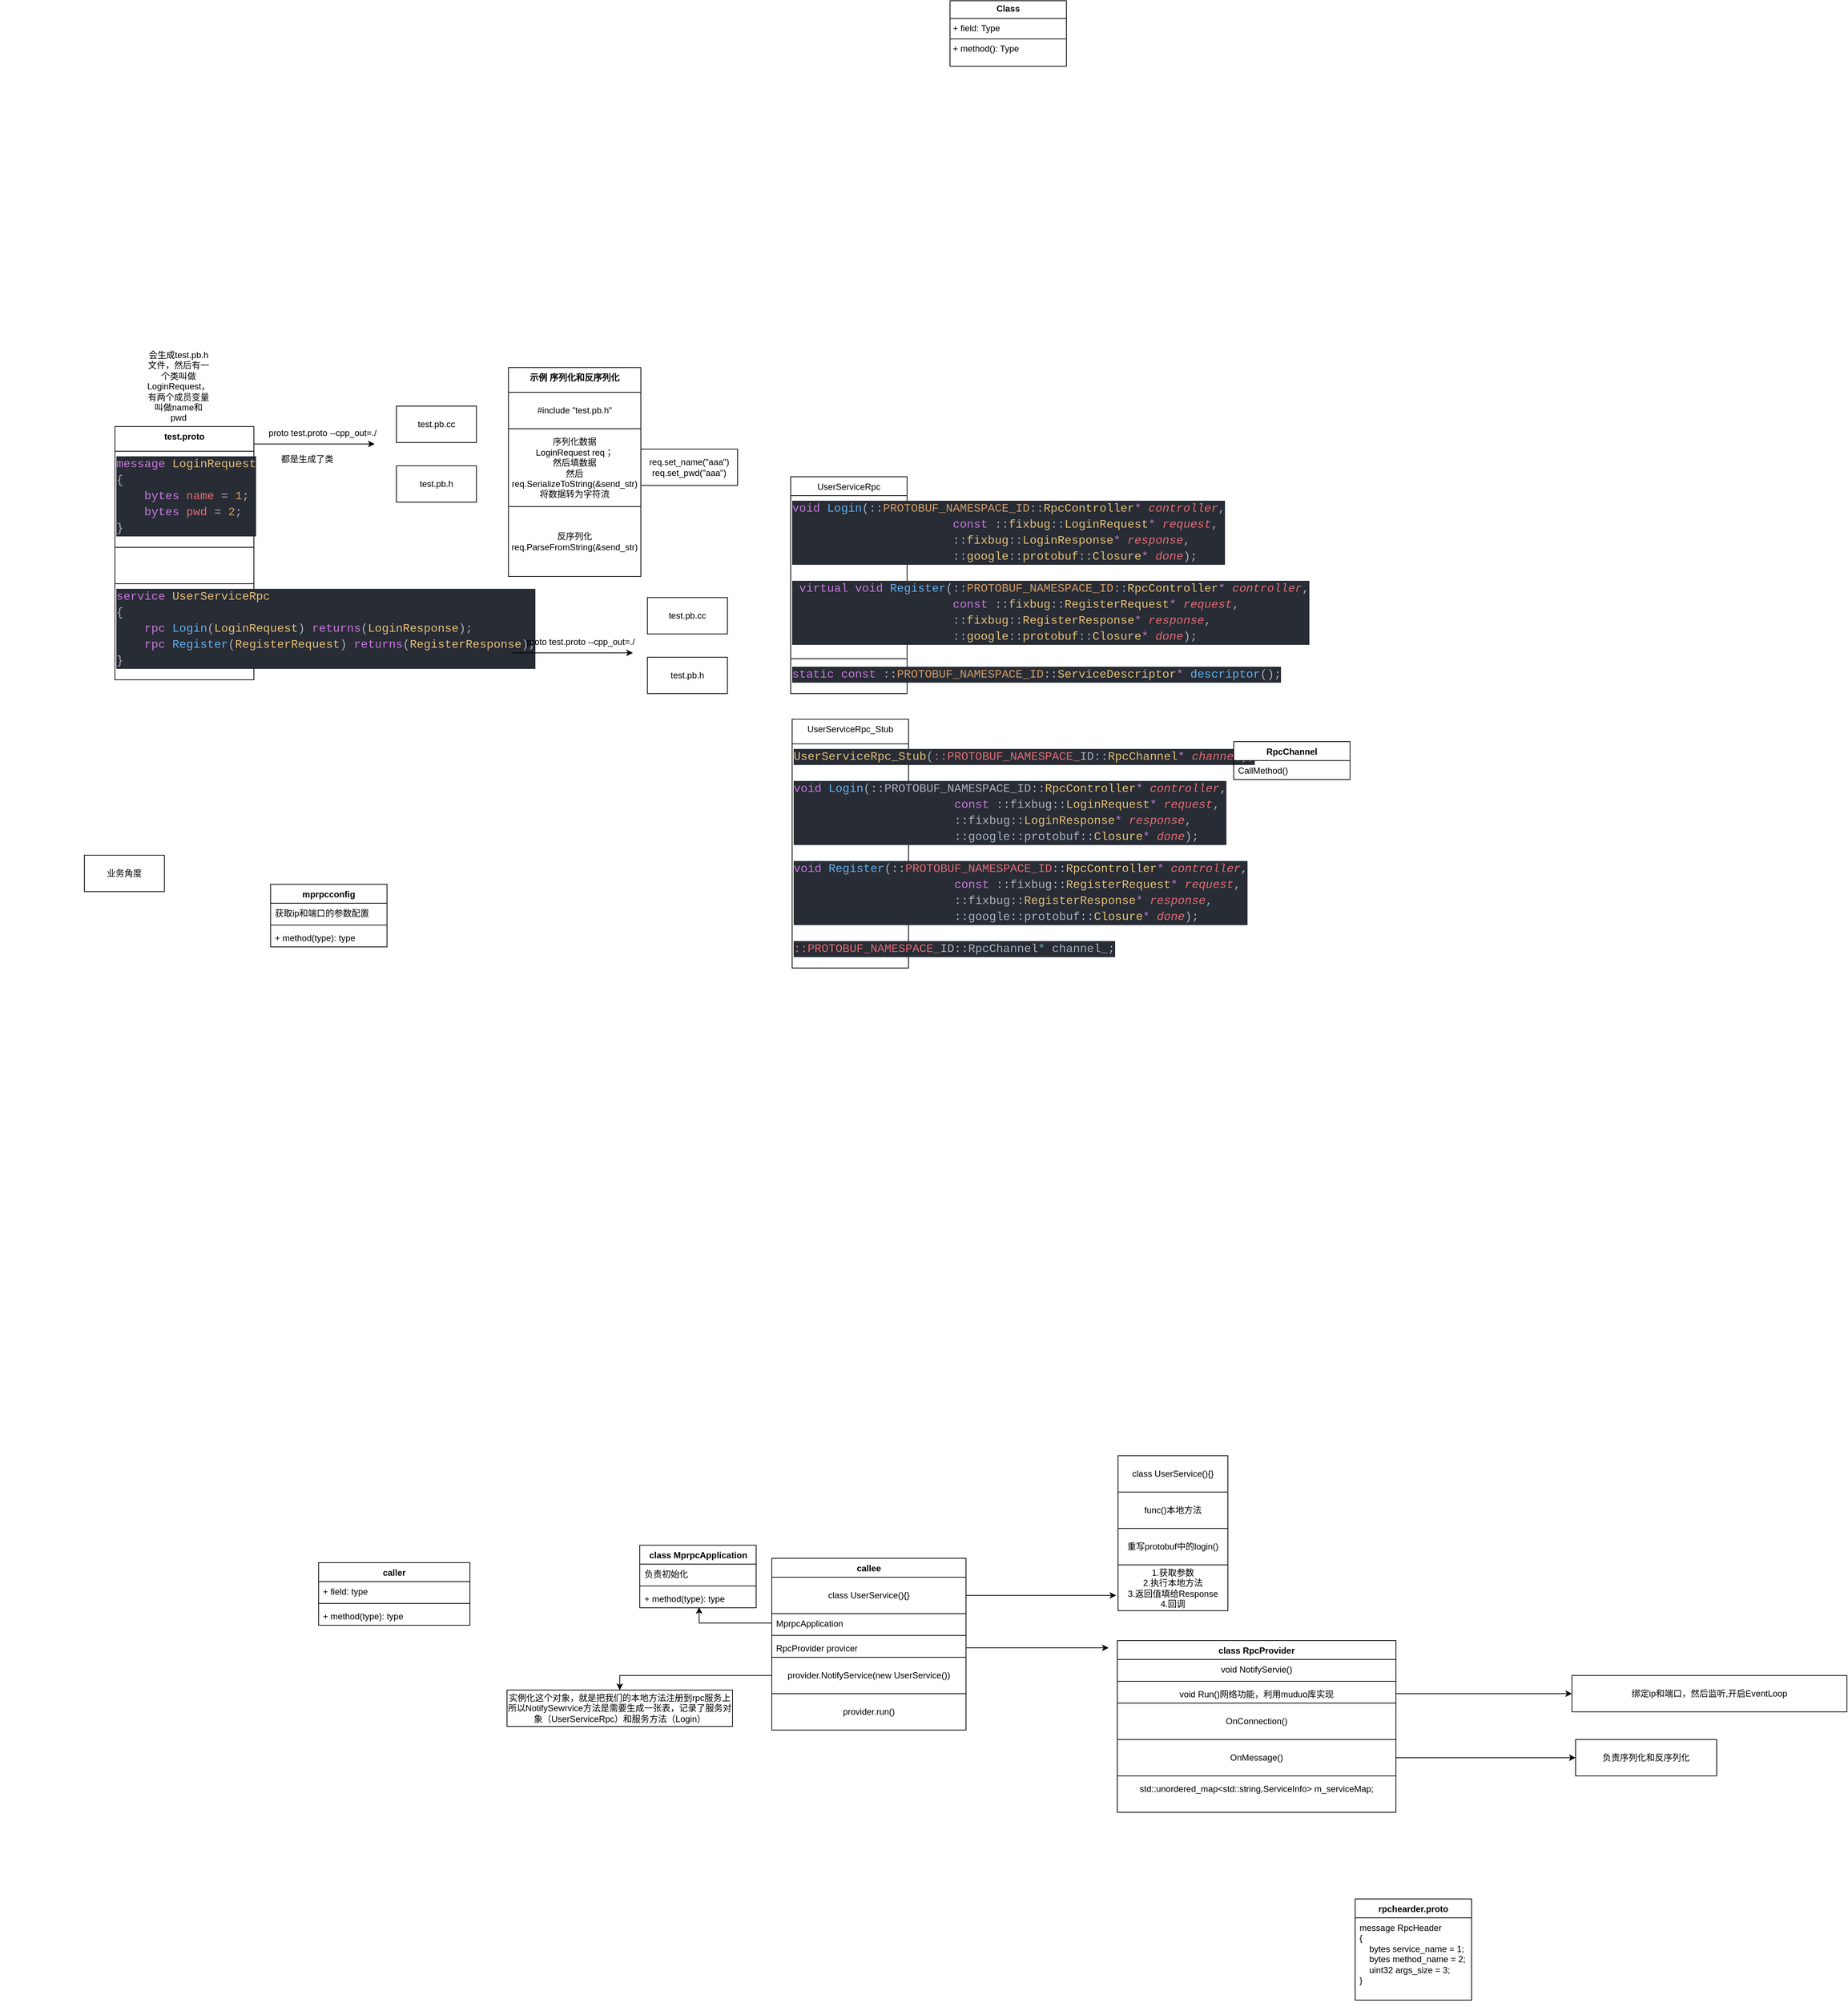 <mxfile version="24.7.5">
  <diagram name="Page-1" id="c4acf3e9-155e-7222-9cf6-157b1a14988f">
    <mxGraphModel dx="910" dy="2091" grid="0" gridSize="10" guides="1" tooltips="1" connect="1" arrows="1" fold="1" page="0" pageScale="1" pageWidth="850" pageHeight="1100" background="none" math="0" shadow="0">
      <root>
        <mxCell id="0" />
        <mxCell id="1" parent="0" />
        <mxCell id="RKI_oxmCUPOYZ7H7hOv1-26" value="test.proto" style="swimlane;fontStyle=1;align=center;verticalAlign=top;childLayout=stackLayout;horizontal=1;startSize=34;horizontalStack=0;resizeParent=1;resizeParentMax=0;resizeLast=0;collapsible=1;marginBottom=0;whiteSpace=wrap;html=1;" vertex="1" parent="1">
          <mxGeometry x="-128" y="-717" width="191" height="348" as="geometry" />
        </mxCell>
        <mxCell id="RKI_oxmCUPOYZ7H7hOv1-51" value="&lt;div style=&quot;color: #abb2bf;background-color: #282c34;font-family: Consolas, &#39;Courier New&#39;, monospace;font-weight: normal;font-size: 16px;line-height: 22px;white-space: pre;&quot;&gt;&lt;div&gt;&lt;span style=&quot;color: #c678dd;&quot;&gt;message&lt;/span&gt;&lt;span style=&quot;color: #abb2bf;&quot;&gt; &lt;/span&gt;&lt;span style=&quot;color: #e5c07b;&quot;&gt;LoginRequest&lt;/span&gt;&lt;/div&gt;&lt;div&gt;&lt;span style=&quot;color: #abb2bf;&quot;&gt;{&lt;/span&gt;&lt;/div&gt;&lt;div&gt;&lt;span style=&quot;color: #abb2bf;&quot;&gt;&amp;nbsp; &amp;nbsp; &lt;/span&gt;&lt;span style=&quot;color: #c678dd;&quot;&gt;bytes&lt;/span&gt;&lt;span style=&quot;color: #abb2bf;&quot;&gt; &lt;/span&gt;&lt;span style=&quot;color: #e06c75;&quot;&gt;name&lt;/span&gt;&lt;span style=&quot;color: #abb2bf;&quot;&gt; = &lt;/span&gt;&lt;span style=&quot;color: #d19a66;&quot;&gt;1&lt;/span&gt;&lt;span style=&quot;color: #abb2bf;&quot;&gt;;&lt;/span&gt;&lt;/div&gt;&lt;div&gt;&lt;span style=&quot;color: #abb2bf;&quot;&gt;&amp;nbsp; &amp;nbsp; &lt;/span&gt;&lt;span style=&quot;color: #c678dd;&quot;&gt;bytes&lt;/span&gt;&lt;span style=&quot;color: #abb2bf;&quot;&gt; &lt;/span&gt;&lt;span style=&quot;color: #e06c75;&quot;&gt;pwd&lt;/span&gt;&lt;span style=&quot;color: #abb2bf;&quot;&gt; = &lt;/span&gt;&lt;span style=&quot;color: #d19a66;&quot;&gt;2&lt;/span&gt;&lt;span style=&quot;color: #abb2bf;&quot;&gt;;&lt;/span&gt;&lt;/div&gt;&lt;div&gt;&lt;span style=&quot;color: #abb2bf;&quot;&gt;}&lt;/span&gt;&lt;/div&gt;&lt;/div&gt;" style="text;whiteSpace=wrap;html=1;" vertex="1" parent="RKI_oxmCUPOYZ7H7hOv1-26">
          <mxGeometry y="34" width="191" height="132" as="geometry" />
        </mxCell>
        <mxCell id="RKI_oxmCUPOYZ7H7hOv1-64" value="" style="html=1;whiteSpace=wrap;" vertex="1" parent="RKI_oxmCUPOYZ7H7hOv1-26">
          <mxGeometry y="166" width="191" height="50" as="geometry" />
        </mxCell>
        <mxCell id="RKI_oxmCUPOYZ7H7hOv1-65" value="&lt;div style=&quot;color: #abb2bf;background-color: #282c34;font-family: Consolas, &#39;Courier New&#39;, monospace;font-weight: normal;font-size: 16px;line-height: 22px;white-space: pre;&quot;&gt;&lt;div&gt;&lt;span style=&quot;color: #c678dd;&quot;&gt;service&lt;/span&gt;&lt;span style=&quot;color: #abb2bf;&quot;&gt; &lt;/span&gt;&lt;span style=&quot;color: #e5c07b;&quot;&gt;UserServiceRpc&lt;/span&gt;&lt;/div&gt;&lt;div&gt;&lt;span style=&quot;color: #abb2bf;&quot;&gt;{&lt;/span&gt;&lt;/div&gt;&lt;div&gt;&lt;span style=&quot;color: #abb2bf;&quot;&gt;&amp;nbsp; &amp;nbsp; &lt;/span&gt;&lt;span style=&quot;color: #c678dd;&quot;&gt;rpc&lt;/span&gt;&lt;span style=&quot;color: #abb2bf;&quot;&gt; &lt;/span&gt;&lt;span style=&quot;color: #61afef;&quot;&gt;Login&lt;/span&gt;&lt;span style=&quot;color: #abb2bf;&quot;&gt;(&lt;/span&gt;&lt;span style=&quot;color: #e5c07b;&quot;&gt;LoginRequest&lt;/span&gt;&lt;span style=&quot;color: #abb2bf;&quot;&gt;) &lt;/span&gt;&lt;span style=&quot;color: #c678dd;&quot;&gt;returns&lt;/span&gt;&lt;span style=&quot;color: #abb2bf;&quot;&gt;(&lt;/span&gt;&lt;span style=&quot;color: #e5c07b;&quot;&gt;LoginResponse&lt;/span&gt;&lt;span style=&quot;color: #abb2bf;&quot;&gt;);&lt;/span&gt;&lt;/div&gt;&lt;div&gt;&lt;span style=&quot;color: #abb2bf;&quot;&gt;&amp;nbsp; &amp;nbsp; &lt;/span&gt;&lt;span style=&quot;color: #c678dd;&quot;&gt;rpc&lt;/span&gt;&lt;span style=&quot;color: #abb2bf;&quot;&gt; &lt;/span&gt;&lt;span style=&quot;color: #61afef;&quot;&gt;Register&lt;/span&gt;&lt;span style=&quot;color: #abb2bf;&quot;&gt;(&lt;/span&gt;&lt;span style=&quot;color: #e5c07b;&quot;&gt;RegisterRequest&lt;/span&gt;&lt;span style=&quot;color: #abb2bf;&quot;&gt;) &lt;/span&gt;&lt;span style=&quot;color: #c678dd;&quot;&gt;returns&lt;/span&gt;&lt;span style=&quot;color: #abb2bf;&quot;&gt;(&lt;/span&gt;&lt;span style=&quot;color: #e5c07b;&quot;&gt;RegisterResponse&lt;/span&gt;&lt;span style=&quot;color: #abb2bf;&quot;&gt;);&lt;/span&gt;&lt;/div&gt;&lt;div&gt;&lt;span style=&quot;color: #abb2bf;&quot;&gt;}&lt;/span&gt;&lt;/div&gt;&lt;/div&gt;" style="text;whiteSpace=wrap;html=1;" vertex="1" parent="RKI_oxmCUPOYZ7H7hOv1-26">
          <mxGeometry y="216" width="191" height="132" as="geometry" />
        </mxCell>
        <mxCell id="RKI_oxmCUPOYZ7H7hOv1-30" value="业务角度" style="html=1;whiteSpace=wrap;" vertex="1" parent="1">
          <mxGeometry x="-170" y="-128" width="110" height="50" as="geometry" />
        </mxCell>
        <mxCell id="RKI_oxmCUPOYZ7H7hOv1-46" value="&lt;p style=&quot;margin:0px;margin-top:4px;text-align:center;&quot;&gt;&lt;b&gt;Class&lt;/b&gt;&lt;/p&gt;&lt;hr size=&quot;1&quot; style=&quot;border-style:solid;&quot;/&gt;&lt;p style=&quot;margin:0px;margin-left:4px;&quot;&gt;+ field: Type&lt;/p&gt;&lt;hr size=&quot;1&quot; style=&quot;border-style:solid;&quot;/&gt;&lt;p style=&quot;margin:0px;margin-left:4px;&quot;&gt;+ method(): Type&lt;/p&gt;" style="verticalAlign=top;align=left;overflow=fill;html=1;whiteSpace=wrap;" vertex="1" parent="1">
          <mxGeometry x="1020" y="-1302" width="160" height="90" as="geometry" />
        </mxCell>
        <mxCell id="RKI_oxmCUPOYZ7H7hOv1-47" value="示例 序列化和反序列化" style="swimlane;fontStyle=1;align=center;verticalAlign=top;childLayout=stackLayout;horizontal=1;startSize=34;horizontalStack=0;resizeParent=1;resizeParentMax=0;resizeLast=0;collapsible=1;marginBottom=0;whiteSpace=wrap;html=1;" vertex="1" parent="1">
          <mxGeometry x="413" y="-798" width="182" height="287" as="geometry" />
        </mxCell>
        <mxCell id="RKI_oxmCUPOYZ7H7hOv1-48" value="#include &quot;test.pb.h&quot;" style="html=1;whiteSpace=wrap;" vertex="1" parent="RKI_oxmCUPOYZ7H7hOv1-47">
          <mxGeometry y="34" width="182" height="50" as="geometry" />
        </mxCell>
        <mxCell id="RKI_oxmCUPOYZ7H7hOv1-60" value="序列化数据&lt;div&gt;LoginRequest req；&lt;/div&gt;&lt;div&gt;然后填数据&lt;/div&gt;&lt;div&gt;然后req.SerializeToString(&amp;amp;send_str)&lt;/div&gt;&lt;div&gt;将数据转为字符流&lt;/div&gt;" style="html=1;whiteSpace=wrap;" vertex="1" parent="RKI_oxmCUPOYZ7H7hOv1-47">
          <mxGeometry y="84" width="182" height="107" as="geometry" />
        </mxCell>
        <mxCell id="RKI_oxmCUPOYZ7H7hOv1-61" value="反序列化&lt;div&gt;req.ParseFromString(&lt;span style=&quot;background-color: initial;&quot;&gt;&amp;amp;send_str&lt;/span&gt;&lt;span style=&quot;background-color: initial;&quot;&gt;)&lt;/span&gt;&lt;/div&gt;" style="html=1;whiteSpace=wrap;" vertex="1" parent="RKI_oxmCUPOYZ7H7hOv1-47">
          <mxGeometry y="191" width="182" height="96" as="geometry" />
        </mxCell>
        <mxCell id="RKI_oxmCUPOYZ7H7hOv1-52" value="" style="endArrow=classic;html=1;rounded=0;" edge="1" parent="1">
          <mxGeometry width="50" height="50" relative="1" as="geometry">
            <mxPoint x="63" y="-693" as="sourcePoint" />
            <mxPoint x="229" y="-693" as="targetPoint" />
          </mxGeometry>
        </mxCell>
        <mxCell id="RKI_oxmCUPOYZ7H7hOv1-54" value="proto test.proto --cpp_out=./" style="text;html=1;align=center;verticalAlign=middle;resizable=0;points=[];autosize=1;strokeColor=none;fillColor=none;" vertex="1" parent="1">
          <mxGeometry x="74" y="-721" width="166" height="26" as="geometry" />
        </mxCell>
        <mxCell id="RKI_oxmCUPOYZ7H7hOv1-55" value="test.pb.cc" style="html=1;whiteSpace=wrap;" vertex="1" parent="1">
          <mxGeometry x="259" y="-745" width="110" height="50" as="geometry" />
        </mxCell>
        <mxCell id="RKI_oxmCUPOYZ7H7hOv1-56" value="test.pb.h" style="html=1;whiteSpace=wrap;" vertex="1" parent="1">
          <mxGeometry x="259" y="-663" width="110" height="50" as="geometry" />
        </mxCell>
        <mxCell id="RKI_oxmCUPOYZ7H7hOv1-58" value="会生成&lt;span style=&quot;text-wrap: wrap;&quot;&gt;test.pb.h文件，然后有一个类叫做LoginRequest，有两个成员变量叫做name和pwd&lt;/span&gt;&lt;div&gt;&lt;span style=&quot;text-wrap: wrap;&quot;&gt;&lt;br&gt;&lt;/span&gt;&lt;/div&gt;" style="text;html=1;align=center;verticalAlign=middle;resizable=0;points=[];autosize=1;strokeColor=none;fillColor=none;" vertex="1" parent="1">
          <mxGeometry x="-286" y="-786" width="490" height="41" as="geometry" />
        </mxCell>
        <mxCell id="RKI_oxmCUPOYZ7H7hOv1-63" value="req.set_name(&quot;aaa&quot;)&lt;div&gt;req.set_pwd(&quot;aaa&quot;)&lt;/div&gt;" style="html=1;whiteSpace=wrap;" vertex="1" parent="1">
          <mxGeometry x="595" y="-686" width="133" height="50" as="geometry" />
        </mxCell>
        <mxCell id="RKI_oxmCUPOYZ7H7hOv1-66" value="都是生成了类" style="text;html=1;align=center;verticalAlign=middle;resizable=0;points=[];autosize=1;strokeColor=none;fillColor=none;" vertex="1" parent="1">
          <mxGeometry x="91" y="-685" width="90" height="26" as="geometry" />
        </mxCell>
        <mxCell id="RKI_oxmCUPOYZ7H7hOv1-67" value="" style="endArrow=classic;html=1;rounded=0;" edge="1" parent="1">
          <mxGeometry width="50" height="50" relative="1" as="geometry">
            <mxPoint x="418" y="-406" as="sourcePoint" />
            <mxPoint x="584" y="-406" as="targetPoint" />
          </mxGeometry>
        </mxCell>
        <mxCell id="RKI_oxmCUPOYZ7H7hOv1-68" value="proto test.proto --cpp_out=./" style="text;html=1;align=center;verticalAlign=middle;resizable=0;points=[];autosize=1;strokeColor=none;fillColor=none;" vertex="1" parent="1">
          <mxGeometry x="429" y="-434" width="166" height="26" as="geometry" />
        </mxCell>
        <mxCell id="RKI_oxmCUPOYZ7H7hOv1-70" value="test.pb.cc" style="html=1;whiteSpace=wrap;" vertex="1" parent="1">
          <mxGeometry x="604" y="-482" width="110" height="50" as="geometry" />
        </mxCell>
        <mxCell id="RKI_oxmCUPOYZ7H7hOv1-71" value="test.pb.h" style="html=1;whiteSpace=wrap;" vertex="1" parent="1">
          <mxGeometry x="604" y="-400" width="110" height="50" as="geometry" />
        </mxCell>
        <mxCell id="RKI_oxmCUPOYZ7H7hOv1-96" value="&lt;span style=&quot;font-weight: 400;&quot;&gt;UserServiceRpc&lt;/span&gt;" style="swimlane;fontStyle=1;align=center;verticalAlign=top;childLayout=stackLayout;horizontal=1;startSize=26;horizontalStack=0;resizeParent=1;resizeParentMax=0;resizeLast=0;collapsible=1;marginBottom=0;whiteSpace=wrap;html=1;" vertex="1" parent="1">
          <mxGeometry x="801" y="-648" width="160" height="298" as="geometry" />
        </mxCell>
        <mxCell id="RKI_oxmCUPOYZ7H7hOv1-104" value="&lt;div style=&quot;color: #abb2bf;background-color: #282c34;font-family: Consolas, &#39;Courier New&#39;, monospace;font-weight: normal;font-size: 16px;line-height: 22px;white-space: pre;&quot;&gt;&lt;div&gt;&lt;span style=&quot;color: #c678dd;&quot;&gt;void&lt;/span&gt;&lt;span style=&quot;color: #abb2bf;&quot;&gt; &lt;/span&gt;&lt;span style=&quot;color: #61afef;&quot;&gt;Login&lt;/span&gt;&lt;span style=&quot;color: #abb2bf;&quot;&gt;(::&lt;/span&gt;&lt;span style=&quot;color: #d19a66;&quot;&gt;PROTOBUF_NAMESPACE_ID&lt;/span&gt;&lt;span style=&quot;color: #abb2bf;&quot;&gt;::&lt;/span&gt;&lt;span style=&quot;color: #e5c07b;&quot;&gt;RpcController&lt;/span&gt;&lt;span style=&quot;color: #c678dd;&quot;&gt;*&lt;/span&gt;&lt;span style=&quot;color: #abb2bf;&quot;&gt; &lt;/span&gt;&lt;span style=&quot;color: #e06c75;font-style: italic;&quot;&gt;controller&lt;/span&gt;&lt;span style=&quot;color: #abb2bf;&quot;&gt;,&lt;/span&gt;&lt;/div&gt;&lt;div&gt;&lt;span style=&quot;color: #abb2bf;&quot;&gt;&amp;nbsp; &amp;nbsp; &amp;nbsp; &amp;nbsp; &amp;nbsp; &amp;nbsp; &amp;nbsp; &amp;nbsp; &amp;nbsp; &amp;nbsp; &amp;nbsp; &amp;nbsp;&lt;/span&gt;&lt;span style=&quot;color: #c678dd;&quot;&gt;const&lt;/span&gt;&lt;span style=&quot;color: #abb2bf;&quot;&gt; ::&lt;/span&gt;&lt;span style=&quot;color: #e5c07b;&quot;&gt;fixbug&lt;/span&gt;&lt;span style=&quot;color: #abb2bf;&quot;&gt;::&lt;/span&gt;&lt;span style=&quot;color: #e5c07b;&quot;&gt;LoginRequest&lt;/span&gt;&lt;span style=&quot;color: #c678dd;&quot;&gt;*&lt;/span&gt;&lt;span style=&quot;color: #abb2bf;&quot;&gt; &lt;/span&gt;&lt;span style=&quot;color: #e06c75;font-style: italic;&quot;&gt;request&lt;/span&gt;&lt;span style=&quot;color: #abb2bf;&quot;&gt;,&lt;/span&gt;&lt;/div&gt;&lt;div&gt;&lt;span style=&quot;color: #abb2bf;&quot;&gt;&amp;nbsp; &amp;nbsp; &amp;nbsp; &amp;nbsp; &amp;nbsp; &amp;nbsp; &amp;nbsp; &amp;nbsp; &amp;nbsp; &amp;nbsp; &amp;nbsp; &amp;nbsp;::&lt;/span&gt;&lt;span style=&quot;color: #e5c07b;&quot;&gt;fixbug&lt;/span&gt;&lt;span style=&quot;color: #abb2bf;&quot;&gt;::&lt;/span&gt;&lt;span style=&quot;color: #e5c07b;&quot;&gt;LoginResponse&lt;/span&gt;&lt;span style=&quot;color: #c678dd;&quot;&gt;*&lt;/span&gt;&lt;span style=&quot;color: #abb2bf;&quot;&gt; &lt;/span&gt;&lt;span style=&quot;color: #e06c75;font-style: italic;&quot;&gt;response&lt;/span&gt;&lt;span style=&quot;color: #abb2bf;&quot;&gt;,&lt;/span&gt;&lt;/div&gt;&lt;div&gt;&lt;span style=&quot;color: #abb2bf;&quot;&gt;&amp;nbsp; &amp;nbsp; &amp;nbsp; &amp;nbsp; &amp;nbsp; &amp;nbsp; &amp;nbsp; &amp;nbsp; &amp;nbsp; &amp;nbsp; &amp;nbsp; &amp;nbsp;::&lt;/span&gt;&lt;span style=&quot;color: #e5c07b;&quot;&gt;google&lt;/span&gt;&lt;span style=&quot;color: #abb2bf;&quot;&gt;::&lt;/span&gt;&lt;span style=&quot;color: #e5c07b;&quot;&gt;protobuf&lt;/span&gt;&lt;span style=&quot;color: #abb2bf;&quot;&gt;::&lt;/span&gt;&lt;span style=&quot;color: #e5c07b;&quot;&gt;Closure&lt;/span&gt;&lt;span style=&quot;color: #c678dd;&quot;&gt;*&lt;/span&gt;&lt;span style=&quot;color: #abb2bf;&quot;&gt; &lt;/span&gt;&lt;span style=&quot;color: #e06c75;font-style: italic;&quot;&gt;done&lt;/span&gt;&lt;span style=&quot;color: #abb2bf;&quot;&gt;);&lt;/span&gt;&lt;/div&gt;&lt;/div&gt;" style="text;whiteSpace=wrap;html=1;" vertex="1" parent="RKI_oxmCUPOYZ7H7hOv1-96">
          <mxGeometry y="26" width="160" height="110" as="geometry" />
        </mxCell>
        <mxCell id="RKI_oxmCUPOYZ7H7hOv1-107" value="&lt;div style=&quot;color: #abb2bf;background-color: #282c34;font-family: Consolas, &#39;Courier New&#39;, monospace;font-weight: normal;font-size: 16px;line-height: 22px;white-space: pre;&quot;&gt;&lt;div&gt;&lt;span style=&quot;color: #abb2bf;&quot;&gt;&amp;nbsp;&lt;/span&gt;&lt;span style=&quot;color: #c678dd;&quot;&gt;virtual&lt;/span&gt;&lt;span style=&quot;color: #abb2bf;&quot;&gt; &lt;/span&gt;&lt;span style=&quot;color: #c678dd;&quot;&gt;void&lt;/span&gt;&lt;span style=&quot;color: #abb2bf;&quot;&gt; &lt;/span&gt;&lt;span style=&quot;color: #61afef;&quot;&gt;Register&lt;/span&gt;&lt;span style=&quot;color: #abb2bf;&quot;&gt;(::&lt;/span&gt;&lt;span style=&quot;color: #d19a66;&quot;&gt;PROTOBUF_NAMESPACE_ID&lt;/span&gt;&lt;span style=&quot;color: #abb2bf;&quot;&gt;::&lt;/span&gt;&lt;span style=&quot;color: #e5c07b;&quot;&gt;RpcController&lt;/span&gt;&lt;span style=&quot;color: #c678dd;&quot;&gt;*&lt;/span&gt;&lt;span style=&quot;color: #abb2bf;&quot;&gt; &lt;/span&gt;&lt;span style=&quot;color: #e06c75;font-style: italic;&quot;&gt;controller&lt;/span&gt;&lt;span style=&quot;color: #abb2bf;&quot;&gt;,&lt;/span&gt;&lt;/div&gt;&lt;div&gt;&lt;span style=&quot;color: #abb2bf;&quot;&gt;&amp;nbsp; &amp;nbsp; &amp;nbsp; &amp;nbsp; &amp;nbsp; &amp;nbsp; &amp;nbsp; &amp;nbsp; &amp;nbsp; &amp;nbsp; &amp;nbsp; &amp;nbsp;&lt;/span&gt;&lt;span style=&quot;color: #c678dd;&quot;&gt;const&lt;/span&gt;&lt;span style=&quot;color: #abb2bf;&quot;&gt; ::&lt;/span&gt;&lt;span style=&quot;color: #e5c07b;&quot;&gt;fixbug&lt;/span&gt;&lt;span style=&quot;color: #abb2bf;&quot;&gt;::&lt;/span&gt;&lt;span style=&quot;color: #e5c07b;&quot;&gt;RegisterRequest&lt;/span&gt;&lt;span style=&quot;color: #c678dd;&quot;&gt;*&lt;/span&gt;&lt;span style=&quot;color: #abb2bf;&quot;&gt; &lt;/span&gt;&lt;span style=&quot;color: #e06c75;font-style: italic;&quot;&gt;request&lt;/span&gt;&lt;span style=&quot;color: #abb2bf;&quot;&gt;,&lt;/span&gt;&lt;/div&gt;&lt;div&gt;&lt;span style=&quot;color: #abb2bf;&quot;&gt;&amp;nbsp; &amp;nbsp; &amp;nbsp; &amp;nbsp; &amp;nbsp; &amp;nbsp; &amp;nbsp; &amp;nbsp; &amp;nbsp; &amp;nbsp; &amp;nbsp; &amp;nbsp;::&lt;/span&gt;&lt;span style=&quot;color: #e5c07b;&quot;&gt;fixbug&lt;/span&gt;&lt;span style=&quot;color: #abb2bf;&quot;&gt;::&lt;/span&gt;&lt;span style=&quot;color: #e5c07b;&quot;&gt;RegisterResponse&lt;/span&gt;&lt;span style=&quot;color: #c678dd;&quot;&gt;*&lt;/span&gt;&lt;span style=&quot;color: #abb2bf;&quot;&gt; &lt;/span&gt;&lt;span style=&quot;color: #e06c75;font-style: italic;&quot;&gt;response&lt;/span&gt;&lt;span style=&quot;color: #abb2bf;&quot;&gt;,&lt;/span&gt;&lt;/div&gt;&lt;div&gt;&lt;span style=&quot;color: #abb2bf;&quot;&gt;&amp;nbsp; &amp;nbsp; &amp;nbsp; &amp;nbsp; &amp;nbsp; &amp;nbsp; &amp;nbsp; &amp;nbsp; &amp;nbsp; &amp;nbsp; &amp;nbsp; &amp;nbsp;::&lt;/span&gt;&lt;span style=&quot;color: #e5c07b;&quot;&gt;google&lt;/span&gt;&lt;span style=&quot;color: #abb2bf;&quot;&gt;::&lt;/span&gt;&lt;span style=&quot;color: #e5c07b;&quot;&gt;protobuf&lt;/span&gt;&lt;span style=&quot;color: #abb2bf;&quot;&gt;::&lt;/span&gt;&lt;span style=&quot;color: #e5c07b;&quot;&gt;Closure&lt;/span&gt;&lt;span style=&quot;color: #c678dd;&quot;&gt;*&lt;/span&gt;&lt;span style=&quot;color: #abb2bf;&quot;&gt; &lt;/span&gt;&lt;span style=&quot;color: #e06c75;font-style: italic;&quot;&gt;done&lt;/span&gt;&lt;span style=&quot;color: #abb2bf;&quot;&gt;);&lt;/span&gt;&lt;/div&gt;&lt;/div&gt;" style="text;whiteSpace=wrap;html=1;" vertex="1" parent="RKI_oxmCUPOYZ7H7hOv1-96">
          <mxGeometry y="136" width="160" height="110" as="geometry" />
        </mxCell>
        <mxCell id="RKI_oxmCUPOYZ7H7hOv1-98" value="" style="line;strokeWidth=1;fillColor=none;align=left;verticalAlign=middle;spacingTop=-1;spacingLeft=3;spacingRight=3;rotatable=0;labelPosition=right;points=[];portConstraint=eastwest;strokeColor=inherit;" vertex="1" parent="RKI_oxmCUPOYZ7H7hOv1-96">
          <mxGeometry y="246" width="160" height="8" as="geometry" />
        </mxCell>
        <mxCell id="RKI_oxmCUPOYZ7H7hOv1-106" value="&lt;div style=&quot;color: #abb2bf;background-color: #282c34;font-family: Consolas, &#39;Courier New&#39;, monospace;font-weight: normal;font-size: 16px;line-height: 22px;white-space: pre;&quot;&gt;&lt;div&gt;&lt;span style=&quot;color: #c678dd;&quot;&gt;static&lt;/span&gt;&lt;span style=&quot;color: #abb2bf;&quot;&gt; &lt;/span&gt;&lt;span style=&quot;color: #c678dd;&quot;&gt;const&lt;/span&gt;&lt;span style=&quot;color: #abb2bf;&quot;&gt; ::&lt;/span&gt;&lt;span style=&quot;color: #d19a66;&quot;&gt;PROTOBUF_NAMESPACE_ID&lt;/span&gt;&lt;span style=&quot;color: #abb2bf;&quot;&gt;::&lt;/span&gt;&lt;span style=&quot;color: #e5c07b;&quot;&gt;ServiceDescriptor&lt;/span&gt;&lt;span style=&quot;color: #c678dd;&quot;&gt;*&lt;/span&gt;&lt;span style=&quot;color: #abb2bf;&quot;&gt; &lt;/span&gt;&lt;span style=&quot;color: #61afef;&quot;&gt;descriptor&lt;/span&gt;&lt;span style=&quot;color: #abb2bf;&quot;&gt;();&lt;/span&gt;&lt;/div&gt;&lt;/div&gt;" style="text;whiteSpace=wrap;html=1;" vertex="1" parent="RKI_oxmCUPOYZ7H7hOv1-96">
          <mxGeometry y="254" width="160" height="44" as="geometry" />
        </mxCell>
        <mxCell id="RKI_oxmCUPOYZ7H7hOv1-100" value="&lt;span style=&quot;font-weight: 400;&quot;&gt;UserServiceRpc_Stub&lt;/span&gt;" style="swimlane;fontStyle=1;align=center;verticalAlign=top;childLayout=stackLayout;horizontal=1;startSize=34;horizontalStack=0;resizeParent=1;resizeParentMax=0;resizeLast=0;collapsible=1;marginBottom=0;whiteSpace=wrap;html=1;" vertex="1" parent="1">
          <mxGeometry x="803" y="-315" width="160" height="342" as="geometry" />
        </mxCell>
        <mxCell id="RKI_oxmCUPOYZ7H7hOv1-111" value="&lt;div style=&quot;color: #abb2bf;background-color: #282c34;font-family: Consolas, &#39;Courier New&#39;, monospace;font-weight: normal;font-size: 16px;line-height: 22px;white-space: pre;&quot;&gt;&lt;div&gt;&lt;span style=&quot;color: #e5c07b;&quot;&gt;UserServiceRpc_Stub&lt;/span&gt;&lt;span style=&quot;color: #abb2bf;&quot;&gt;(&lt;/span&gt;&lt;span style=&quot;color: #e06c75;&quot;&gt;::PROTOBUF_NAMESPACE_&lt;/span&gt;&lt;span style=&quot;color: #abb2bf;&quot;&gt;ID::&lt;/span&gt;&lt;span style=&quot;color: #e5c07b;&quot;&gt;RpcChannel&lt;/span&gt;&lt;span style=&quot;color: #c678dd;&quot;&gt;*&lt;/span&gt;&lt;span style=&quot;color: #abb2bf;&quot;&gt; &lt;/span&gt;&lt;span style=&quot;color: #e06c75;font-style: italic;&quot;&gt;channel&lt;/span&gt;&lt;span style=&quot;color: #abb2bf;&quot;&gt;);&lt;/span&gt;&lt;/div&gt;&lt;/div&gt;" style="text;whiteSpace=wrap;html=1;" vertex="1" parent="RKI_oxmCUPOYZ7H7hOv1-100">
          <mxGeometry y="34" width="160" height="44" as="geometry" />
        </mxCell>
        <mxCell id="RKI_oxmCUPOYZ7H7hOv1-108" value="&lt;div style=&quot;color: #abb2bf;background-color: #282c34;font-family: Consolas, &#39;Courier New&#39;, monospace;font-weight: normal;font-size: 16px;line-height: 22px;white-space: pre;&quot;&gt;&lt;div&gt;&lt;span style=&quot;color: #c678dd;&quot;&gt;void&lt;/span&gt;&lt;span style=&quot;color: #abb2bf;&quot;&gt; &lt;/span&gt;&lt;span style=&quot;color: #61afef;&quot;&gt;Login&lt;/span&gt;&lt;span style=&quot;color: #abb2bf;&quot;&gt;(::PROTOBUF_NAMESPACE_ID::&lt;/span&gt;&lt;span style=&quot;color: #e5c07b;&quot;&gt;RpcController&lt;/span&gt;&lt;span style=&quot;color: #c678dd;&quot;&gt;*&lt;/span&gt;&lt;span style=&quot;color: #abb2bf;&quot;&gt; &lt;/span&gt;&lt;span style=&quot;color: #e06c75;font-style: italic;&quot;&gt;controller&lt;/span&gt;&lt;span style=&quot;color: #abb2bf;&quot;&gt;,&lt;/span&gt;&lt;/div&gt;&lt;div&gt;&lt;span style=&quot;color: #abb2bf;&quot;&gt;&amp;nbsp; &amp;nbsp; &amp;nbsp; &amp;nbsp; &amp;nbsp; &amp;nbsp; &amp;nbsp; &amp;nbsp; &amp;nbsp; &amp;nbsp; &amp;nbsp; &amp;nbsp;&lt;/span&gt;&lt;span style=&quot;color: #c678dd;&quot;&gt;const&lt;/span&gt;&lt;span style=&quot;color: #abb2bf;&quot;&gt; ::fixbug::&lt;/span&gt;&lt;span style=&quot;color: #e5c07b;&quot;&gt;LoginRequest&lt;/span&gt;&lt;span style=&quot;color: #c678dd;&quot;&gt;*&lt;/span&gt;&lt;span style=&quot;color: #abb2bf;&quot;&gt; &lt;/span&gt;&lt;span style=&quot;color: #e06c75;font-style: italic;&quot;&gt;request&lt;/span&gt;&lt;span style=&quot;color: #abb2bf;&quot;&gt;,&lt;/span&gt;&lt;/div&gt;&lt;div&gt;&lt;span style=&quot;color: #abb2bf;&quot;&gt;&amp;nbsp; &amp;nbsp; &amp;nbsp; &amp;nbsp; &amp;nbsp; &amp;nbsp; &amp;nbsp; &amp;nbsp; &amp;nbsp; &amp;nbsp; &amp;nbsp; &amp;nbsp;::fixbug::&lt;/span&gt;&lt;span style=&quot;color: #e5c07b;&quot;&gt;LoginResponse&lt;/span&gt;&lt;span style=&quot;color: #c678dd;&quot;&gt;*&lt;/span&gt;&lt;span style=&quot;color: #abb2bf;&quot;&gt; &lt;/span&gt;&lt;span style=&quot;color: #e06c75;font-style: italic;&quot;&gt;response&lt;/span&gt;&lt;span style=&quot;color: #abb2bf;&quot;&gt;,&lt;/span&gt;&lt;/div&gt;&lt;div&gt;&lt;span style=&quot;color: #abb2bf;&quot;&gt;&amp;nbsp; &amp;nbsp; &amp;nbsp; &amp;nbsp; &amp;nbsp; &amp;nbsp; &amp;nbsp; &amp;nbsp; &amp;nbsp; &amp;nbsp; &amp;nbsp; &amp;nbsp;::google::protobuf::&lt;/span&gt;&lt;span style=&quot;color: #e5c07b;&quot;&gt;Closure&lt;/span&gt;&lt;span style=&quot;color: #c678dd;&quot;&gt;*&lt;/span&gt;&lt;span style=&quot;color: #abb2bf;&quot;&gt; &lt;/span&gt;&lt;span style=&quot;color: #e06c75;font-style: italic;&quot;&gt;done&lt;/span&gt;&lt;span style=&quot;color: #abb2bf;&quot;&gt;);&lt;/span&gt;&lt;/div&gt;&lt;/div&gt;" style="text;whiteSpace=wrap;html=1;" vertex="1" parent="RKI_oxmCUPOYZ7H7hOv1-100">
          <mxGeometry y="78" width="160" height="110" as="geometry" />
        </mxCell>
        <mxCell id="RKI_oxmCUPOYZ7H7hOv1-109" value="&lt;div style=&quot;color: #abb2bf;background-color: #282c34;font-family: Consolas, &#39;Courier New&#39;, monospace;font-weight: normal;font-size: 16px;line-height: 22px;white-space: pre;&quot;&gt;&lt;div&gt;&lt;span style=&quot;color: #c678dd;&quot;&gt;void&lt;/span&gt;&lt;span style=&quot;color: #abb2bf;&quot;&gt; &lt;/span&gt;&lt;span style=&quot;color: #61afef;&quot;&gt;Register&lt;/span&gt;&lt;span style=&quot;color: #abb2bf;&quot;&gt;(::&lt;/span&gt;&lt;span style=&quot;color: #e06c75;&quot;&gt;PROTOBUF_NAMESPACE_ID&lt;/span&gt;&lt;span style=&quot;color: #abb2bf;&quot;&gt;::&lt;/span&gt;&lt;span style=&quot;color: #e5c07b;&quot;&gt;RpcController&lt;/span&gt;&lt;span style=&quot;color: #c678dd;&quot;&gt;*&lt;/span&gt;&lt;span style=&quot;color: #abb2bf;&quot;&gt; &lt;/span&gt;&lt;span style=&quot;color: #e06c75;font-style: italic;&quot;&gt;controller&lt;/span&gt;&lt;span style=&quot;color: #abb2bf;&quot;&gt;,&lt;/span&gt;&lt;/div&gt;&lt;div&gt;&lt;span style=&quot;color: #abb2bf;&quot;&gt;&amp;nbsp; &amp;nbsp; &amp;nbsp; &amp;nbsp; &amp;nbsp; &amp;nbsp; &amp;nbsp; &amp;nbsp; &amp;nbsp; &amp;nbsp; &amp;nbsp; &amp;nbsp;&lt;/span&gt;&lt;span style=&quot;color: #c678dd;&quot;&gt;const&lt;/span&gt;&lt;span style=&quot;color: #abb2bf;&quot;&gt; ::fixbug::&lt;/span&gt;&lt;span style=&quot;color: #e5c07b;&quot;&gt;RegisterRequest&lt;/span&gt;&lt;span style=&quot;color: #c678dd;&quot;&gt;*&lt;/span&gt;&lt;span style=&quot;color: #abb2bf;&quot;&gt; &lt;/span&gt;&lt;span style=&quot;color: #e06c75;font-style: italic;&quot;&gt;request&lt;/span&gt;&lt;span style=&quot;color: #abb2bf;&quot;&gt;,&lt;/span&gt;&lt;/div&gt;&lt;div&gt;&lt;span style=&quot;color: #abb2bf;&quot;&gt;&amp;nbsp; &amp;nbsp; &amp;nbsp; &amp;nbsp; &amp;nbsp; &amp;nbsp; &amp;nbsp; &amp;nbsp; &amp;nbsp; &amp;nbsp; &amp;nbsp; &amp;nbsp;::fixbug::&lt;/span&gt;&lt;span style=&quot;color: #e5c07b;&quot;&gt;RegisterResponse&lt;/span&gt;&lt;span style=&quot;color: #c678dd;&quot;&gt;*&lt;/span&gt;&lt;span style=&quot;color: #abb2bf;&quot;&gt; &lt;/span&gt;&lt;span style=&quot;color: #e06c75;font-style: italic;&quot;&gt;response&lt;/span&gt;&lt;span style=&quot;color: #abb2bf;&quot;&gt;,&lt;/span&gt;&lt;/div&gt;&lt;div&gt;&lt;span style=&quot;color: #abb2bf;&quot;&gt;&amp;nbsp; &amp;nbsp; &amp;nbsp; &amp;nbsp; &amp;nbsp; &amp;nbsp; &amp;nbsp; &amp;nbsp; &amp;nbsp; &amp;nbsp; &amp;nbsp; &amp;nbsp;::google::protobuf::&lt;/span&gt;&lt;span style=&quot;color: #e5c07b;&quot;&gt;Closure&lt;/span&gt;&lt;span style=&quot;color: #c678dd;&quot;&gt;*&lt;/span&gt;&lt;span style=&quot;color: #abb2bf;&quot;&gt; &lt;/span&gt;&lt;span style=&quot;color: #e06c75;font-style: italic;&quot;&gt;done&lt;/span&gt;&lt;span style=&quot;color: #abb2bf;&quot;&gt;);&lt;/span&gt;&lt;/div&gt;&lt;/div&gt;" style="text;whiteSpace=wrap;html=1;" vertex="1" parent="RKI_oxmCUPOYZ7H7hOv1-100">
          <mxGeometry y="188" width="160" height="110" as="geometry" />
        </mxCell>
        <mxCell id="RKI_oxmCUPOYZ7H7hOv1-110" value="&lt;div style=&quot;color: #abb2bf;background-color: #282c34;font-family: Consolas, &#39;Courier New&#39;, monospace;font-weight: normal;font-size: 16px;line-height: 22px;white-space: pre;&quot;&gt;&lt;div&gt;&lt;span style=&quot;color: #e06c75;&quot;&gt;::PROTOBUF_NAMESPACE_&lt;/span&gt;&lt;span style=&quot;color: #abb2bf;&quot;&gt;ID::RpcChannel&lt;/span&gt;&lt;span style=&quot;color: #56b6c2;&quot;&gt;*&lt;/span&gt;&lt;span style=&quot;color: #abb2bf;&quot;&gt; channel_;&lt;/span&gt;&lt;/div&gt;&lt;/div&gt;" style="text;whiteSpace=wrap;html=1;" vertex="1" parent="RKI_oxmCUPOYZ7H7hOv1-100">
          <mxGeometry y="298" width="160" height="44" as="geometry" />
        </mxCell>
        <mxCell id="RKI_oxmCUPOYZ7H7hOv1-121" value="RpcChannel" style="swimlane;fontStyle=1;align=center;verticalAlign=top;childLayout=stackLayout;horizontal=1;startSize=26;horizontalStack=0;resizeParent=1;resizeParentMax=0;resizeLast=0;collapsible=1;marginBottom=0;whiteSpace=wrap;html=1;" vertex="1" parent="1">
          <mxGeometry x="1410" y="-284" width="160" height="52" as="geometry" />
        </mxCell>
        <mxCell id="RKI_oxmCUPOYZ7H7hOv1-122" value="CallMethod()" style="text;strokeColor=none;fillColor=none;align=left;verticalAlign=top;spacingLeft=4;spacingRight=4;overflow=hidden;rotatable=0;points=[[0,0.5],[1,0.5]];portConstraint=eastwest;whiteSpace=wrap;html=1;" vertex="1" parent="RKI_oxmCUPOYZ7H7hOv1-121">
          <mxGeometry y="26" width="160" height="26" as="geometry" />
        </mxCell>
        <mxCell id="RKI_oxmCUPOYZ7H7hOv1-127" value="class MprpcApplication" style="swimlane;fontStyle=1;align=center;verticalAlign=top;childLayout=stackLayout;horizontal=1;startSize=26;horizontalStack=0;resizeParent=1;resizeParentMax=0;resizeLast=0;collapsible=1;marginBottom=0;whiteSpace=wrap;html=1;" vertex="1" parent="1">
          <mxGeometry x="593.5" y="820" width="160" height="86" as="geometry" />
        </mxCell>
        <mxCell id="RKI_oxmCUPOYZ7H7hOv1-128" value="负责初始化" style="text;strokeColor=none;fillColor=none;align=left;verticalAlign=top;spacingLeft=4;spacingRight=4;overflow=hidden;rotatable=0;points=[[0,0.5],[1,0.5]];portConstraint=eastwest;whiteSpace=wrap;html=1;" vertex="1" parent="RKI_oxmCUPOYZ7H7hOv1-127">
          <mxGeometry y="26" width="160" height="26" as="geometry" />
        </mxCell>
        <mxCell id="RKI_oxmCUPOYZ7H7hOv1-129" value="" style="line;strokeWidth=1;fillColor=none;align=left;verticalAlign=middle;spacingTop=-1;spacingLeft=3;spacingRight=3;rotatable=0;labelPosition=right;points=[];portConstraint=eastwest;strokeColor=inherit;" vertex="1" parent="RKI_oxmCUPOYZ7H7hOv1-127">
          <mxGeometry y="52" width="160" height="8" as="geometry" />
        </mxCell>
        <mxCell id="RKI_oxmCUPOYZ7H7hOv1-130" value="+ method(type): type" style="text;strokeColor=none;fillColor=none;align=left;verticalAlign=top;spacingLeft=4;spacingRight=4;overflow=hidden;rotatable=0;points=[[0,0.5],[1,0.5]];portConstraint=eastwest;whiteSpace=wrap;html=1;" vertex="1" parent="RKI_oxmCUPOYZ7H7hOv1-127">
          <mxGeometry y="60" width="160" height="26" as="geometry" />
        </mxCell>
        <mxCell id="RKI_oxmCUPOYZ7H7hOv1-131" value="class RpcProvider" style="swimlane;fontStyle=1;align=center;verticalAlign=top;childLayout=stackLayout;horizontal=1;startSize=26;horizontalStack=0;resizeParent=1;resizeParentMax=0;resizeLast=0;collapsible=1;marginBottom=0;whiteSpace=wrap;html=1;" vertex="1" parent="1">
          <mxGeometry x="1250" y="951" width="383" height="236" as="geometry" />
        </mxCell>
        <mxCell id="RKI_oxmCUPOYZ7H7hOv1-132" value="void NotifyServie()" style="text;strokeColor=none;fillColor=none;align=center;verticalAlign=top;spacingLeft=4;spacingRight=4;overflow=hidden;rotatable=0;points=[[0,0.5],[1,0.5]];portConstraint=eastwest;whiteSpace=wrap;html=1;" vertex="1" parent="RKI_oxmCUPOYZ7H7hOv1-131">
          <mxGeometry y="26" width="383" height="26" as="geometry" />
        </mxCell>
        <mxCell id="RKI_oxmCUPOYZ7H7hOv1-133" value="" style="line;strokeWidth=1;fillColor=none;align=left;verticalAlign=middle;spacingTop=-1;spacingLeft=3;spacingRight=3;rotatable=0;labelPosition=right;points=[];portConstraint=eastwest;strokeColor=inherit;" vertex="1" parent="RKI_oxmCUPOYZ7H7hOv1-131">
          <mxGeometry y="52" width="383" height="8" as="geometry" />
        </mxCell>
        <mxCell id="RKI_oxmCUPOYZ7H7hOv1-134" value="void Run()网络功能，利用muduo库实现" style="text;strokeColor=none;fillColor=none;align=center;verticalAlign=top;spacingLeft=4;spacingRight=4;overflow=hidden;rotatable=0;points=[[0,0.5],[1,0.5]];portConstraint=eastwest;whiteSpace=wrap;html=1;" vertex="1" parent="RKI_oxmCUPOYZ7H7hOv1-131">
          <mxGeometry y="60" width="383" height="26" as="geometry" />
        </mxCell>
        <mxCell id="RKI_oxmCUPOYZ7H7hOv1-176" value="&lt;div&gt;OnConnection()&lt;/div&gt;" style="html=1;whiteSpace=wrap;" vertex="1" parent="RKI_oxmCUPOYZ7H7hOv1-131">
          <mxGeometry y="86" width="383" height="50" as="geometry" />
        </mxCell>
        <mxCell id="RKI_oxmCUPOYZ7H7hOv1-177" value="&lt;div&gt;OnMessage()&lt;/div&gt;" style="html=1;whiteSpace=wrap;" vertex="1" parent="RKI_oxmCUPOYZ7H7hOv1-131">
          <mxGeometry y="136" width="383" height="50" as="geometry" />
        </mxCell>
        <mxCell id="RKI_oxmCUPOYZ7H7hOv1-155" value="&lt;div&gt;std::unordered_map&amp;lt;std::string,ServiceInfo&amp;gt; m_serviceMap;&lt;/div&gt;&lt;div&gt;&lt;br&gt;&lt;/div&gt;" style="html=1;whiteSpace=wrap;" vertex="1" parent="RKI_oxmCUPOYZ7H7hOv1-131">
          <mxGeometry y="186" width="383" height="50" as="geometry" />
        </mxCell>
        <mxCell id="RKI_oxmCUPOYZ7H7hOv1-139" value="callee" style="swimlane;fontStyle=1;align=center;verticalAlign=top;childLayout=stackLayout;horizontal=1;startSize=26;horizontalStack=0;resizeParent=1;resizeParentMax=0;resizeLast=0;collapsible=1;marginBottom=0;whiteSpace=wrap;html=1;" vertex="1" parent="1">
          <mxGeometry x="775" y="838" width="267" height="236" as="geometry" />
        </mxCell>
        <mxCell id="RKI_oxmCUPOYZ7H7hOv1-173" style="edgeStyle=orthogonalEdgeStyle;rounded=0;orthogonalLoop=1;jettySize=auto;html=1;" edge="1" parent="RKI_oxmCUPOYZ7H7hOv1-139" source="RKI_oxmCUPOYZ7H7hOv1-145">
          <mxGeometry relative="1" as="geometry">
            <mxPoint x="473.417" y="51" as="targetPoint" />
          </mxGeometry>
        </mxCell>
        <mxCell id="RKI_oxmCUPOYZ7H7hOv1-145" value="class UserService(){}" style="html=1;whiteSpace=wrap;" vertex="1" parent="RKI_oxmCUPOYZ7H7hOv1-139">
          <mxGeometry y="26" width="267" height="50" as="geometry" />
        </mxCell>
        <mxCell id="RKI_oxmCUPOYZ7H7hOv1-140" value="MprpcApplication" style="text;strokeColor=none;fillColor=none;align=left;verticalAlign=top;spacingLeft=4;spacingRight=4;overflow=hidden;rotatable=0;points=[[0,0.5],[1,0.5]];portConstraint=eastwest;whiteSpace=wrap;html=1;" vertex="1" parent="RKI_oxmCUPOYZ7H7hOv1-139">
          <mxGeometry y="76" width="267" height="26" as="geometry" />
        </mxCell>
        <mxCell id="RKI_oxmCUPOYZ7H7hOv1-141" value="" style="line;strokeWidth=1;fillColor=none;align=left;verticalAlign=middle;spacingTop=-1;spacingLeft=3;spacingRight=3;rotatable=0;labelPosition=right;points=[];portConstraint=eastwest;strokeColor=inherit;" vertex="1" parent="RKI_oxmCUPOYZ7H7hOv1-139">
          <mxGeometry y="102" width="267" height="8" as="geometry" />
        </mxCell>
        <mxCell id="RKI_oxmCUPOYZ7H7hOv1-174" style="edgeStyle=orthogonalEdgeStyle;rounded=0;orthogonalLoop=1;jettySize=auto;html=1;" edge="1" parent="RKI_oxmCUPOYZ7H7hOv1-139" source="RKI_oxmCUPOYZ7H7hOv1-142">
          <mxGeometry relative="1" as="geometry">
            <mxPoint x="463.052" y="123.0" as="targetPoint" />
          </mxGeometry>
        </mxCell>
        <mxCell id="RKI_oxmCUPOYZ7H7hOv1-142" value="RpcProvider provicer" style="text;strokeColor=none;fillColor=none;align=left;verticalAlign=top;spacingLeft=4;spacingRight=4;overflow=hidden;rotatable=0;points=[[0,0.5],[1,0.5]];portConstraint=eastwest;whiteSpace=wrap;html=1;" vertex="1" parent="RKI_oxmCUPOYZ7H7hOv1-139">
          <mxGeometry y="110" width="267" height="26" as="geometry" />
        </mxCell>
        <mxCell id="RKI_oxmCUPOYZ7H7hOv1-144" value="provider.NotifyService(new UserService())" style="html=1;whiteSpace=wrap;" vertex="1" parent="RKI_oxmCUPOYZ7H7hOv1-139">
          <mxGeometry y="136" width="267" height="50" as="geometry" />
        </mxCell>
        <mxCell id="RKI_oxmCUPOYZ7H7hOv1-172" value="provider.run()" style="html=1;whiteSpace=wrap;" vertex="1" parent="RKI_oxmCUPOYZ7H7hOv1-139">
          <mxGeometry y="186" width="267" height="50" as="geometry" />
        </mxCell>
        <mxCell id="RKI_oxmCUPOYZ7H7hOv1-146" value="caller" style="swimlane;fontStyle=1;align=center;verticalAlign=top;childLayout=stackLayout;horizontal=1;startSize=26;horizontalStack=0;resizeParent=1;resizeParentMax=0;resizeLast=0;collapsible=1;marginBottom=0;whiteSpace=wrap;html=1;" vertex="1" parent="1">
          <mxGeometry x="152" y="844" width="208" height="86" as="geometry" />
        </mxCell>
        <mxCell id="RKI_oxmCUPOYZ7H7hOv1-147" value="+ field: type" style="text;strokeColor=none;fillColor=none;align=left;verticalAlign=top;spacingLeft=4;spacingRight=4;overflow=hidden;rotatable=0;points=[[0,0.5],[1,0.5]];portConstraint=eastwest;whiteSpace=wrap;html=1;" vertex="1" parent="RKI_oxmCUPOYZ7H7hOv1-146">
          <mxGeometry y="26" width="208" height="26" as="geometry" />
        </mxCell>
        <mxCell id="RKI_oxmCUPOYZ7H7hOv1-148" value="" style="line;strokeWidth=1;fillColor=none;align=left;verticalAlign=middle;spacingTop=-1;spacingLeft=3;spacingRight=3;rotatable=0;labelPosition=right;points=[];portConstraint=eastwest;strokeColor=inherit;" vertex="1" parent="RKI_oxmCUPOYZ7H7hOv1-146">
          <mxGeometry y="52" width="208" height="8" as="geometry" />
        </mxCell>
        <mxCell id="RKI_oxmCUPOYZ7H7hOv1-149" value="+ method(type): type" style="text;strokeColor=none;fillColor=none;align=left;verticalAlign=top;spacingLeft=4;spacingRight=4;overflow=hidden;rotatable=0;points=[[0,0.5],[1,0.5]];portConstraint=eastwest;whiteSpace=wrap;html=1;" vertex="1" parent="RKI_oxmCUPOYZ7H7hOv1-146">
          <mxGeometry y="60" width="208" height="26" as="geometry" />
        </mxCell>
        <mxCell id="RKI_oxmCUPOYZ7H7hOv1-150" value="mprpcconfig" style="swimlane;fontStyle=1;align=center;verticalAlign=top;childLayout=stackLayout;horizontal=1;startSize=26;horizontalStack=0;resizeParent=1;resizeParentMax=0;resizeLast=0;collapsible=1;marginBottom=0;whiteSpace=wrap;html=1;" vertex="1" parent="1">
          <mxGeometry x="86" y="-88" width="160" height="86" as="geometry" />
        </mxCell>
        <mxCell id="RKI_oxmCUPOYZ7H7hOv1-151" value="获取ip和端口的参数配置" style="text;strokeColor=none;fillColor=none;align=left;verticalAlign=top;spacingLeft=4;spacingRight=4;overflow=hidden;rotatable=0;points=[[0,0.5],[1,0.5]];portConstraint=eastwest;whiteSpace=wrap;html=1;" vertex="1" parent="RKI_oxmCUPOYZ7H7hOv1-150">
          <mxGeometry y="26" width="160" height="26" as="geometry" />
        </mxCell>
        <mxCell id="RKI_oxmCUPOYZ7H7hOv1-152" value="" style="line;strokeWidth=1;fillColor=none;align=left;verticalAlign=middle;spacingTop=-1;spacingLeft=3;spacingRight=3;rotatable=0;labelPosition=right;points=[];portConstraint=eastwest;strokeColor=inherit;" vertex="1" parent="RKI_oxmCUPOYZ7H7hOv1-150">
          <mxGeometry y="52" width="160" height="8" as="geometry" />
        </mxCell>
        <mxCell id="RKI_oxmCUPOYZ7H7hOv1-153" value="+ method(type): type" style="text;strokeColor=none;fillColor=none;align=left;verticalAlign=top;spacingLeft=4;spacingRight=4;overflow=hidden;rotatable=0;points=[[0,0.5],[1,0.5]];portConstraint=eastwest;whiteSpace=wrap;html=1;" vertex="1" parent="RKI_oxmCUPOYZ7H7hOv1-150">
          <mxGeometry y="60" width="160" height="26" as="geometry" />
        </mxCell>
        <mxCell id="RKI_oxmCUPOYZ7H7hOv1-157" value="绑定ip和端口，然后监听,开启EventLoop" style="html=1;whiteSpace=wrap;" vertex="1" parent="1">
          <mxGeometry x="1875" y="999" width="378" height="50" as="geometry" />
        </mxCell>
        <mxCell id="RKI_oxmCUPOYZ7H7hOv1-158" style="edgeStyle=orthogonalEdgeStyle;rounded=0;orthogonalLoop=1;jettySize=auto;html=1;exitX=1;exitY=0.5;exitDx=0;exitDy=0;entryX=0;entryY=0.5;entryDx=0;entryDy=0;" edge="1" parent="1" source="RKI_oxmCUPOYZ7H7hOv1-134" target="RKI_oxmCUPOYZ7H7hOv1-157">
          <mxGeometry relative="1" as="geometry" />
        </mxCell>
        <mxCell id="RKI_oxmCUPOYZ7H7hOv1-165" value="" style="group" vertex="1" connectable="0" parent="1">
          <mxGeometry x="1250" y="696" width="152" height="213" as="geometry" />
        </mxCell>
        <mxCell id="RKI_oxmCUPOYZ7H7hOv1-161" value="" style="group" vertex="1" connectable="0" parent="RKI_oxmCUPOYZ7H7hOv1-165">
          <mxGeometry x="1" y="1" width="151" height="150" as="geometry" />
        </mxCell>
        <mxCell id="RKI_oxmCUPOYZ7H7hOv1-159" value="class UserService(){}" style="html=1;whiteSpace=wrap;" vertex="1" parent="RKI_oxmCUPOYZ7H7hOv1-161">
          <mxGeometry width="151" height="50" as="geometry" />
        </mxCell>
        <mxCell id="RKI_oxmCUPOYZ7H7hOv1-160" value="func()本地方法" style="html=1;whiteSpace=wrap;" vertex="1" parent="RKI_oxmCUPOYZ7H7hOv1-161">
          <mxGeometry y="50" width="151" height="50" as="geometry" />
        </mxCell>
        <mxCell id="RKI_oxmCUPOYZ7H7hOv1-162" value="重写protobuf中的login()" style="html=1;whiteSpace=wrap;" vertex="1" parent="RKI_oxmCUPOYZ7H7hOv1-161">
          <mxGeometry y="100" width="151" height="50" as="geometry" />
        </mxCell>
        <mxCell id="RKI_oxmCUPOYZ7H7hOv1-164" value="1.获取参数&lt;div&gt;2.执行本地方法&lt;/div&gt;&lt;div&gt;3.返回值填给Response&lt;/div&gt;&lt;div&gt;4.回调&lt;/div&gt;" style="html=1;whiteSpace=wrap;" vertex="1" parent="RKI_oxmCUPOYZ7H7hOv1-165">
          <mxGeometry x="1" y="151" width="151" height="63" as="geometry" />
        </mxCell>
        <mxCell id="RKI_oxmCUPOYZ7H7hOv1-170" value="实例化这个对象，就是把我们的本地方法注册到rpc服务上&lt;div&gt;所以NotifySewrvice方法是需要生成一张表，记录了服务对象（UserServiceRpc）和服务方法（Login）&lt;/div&gt;" style="html=1;whiteSpace=wrap;" vertex="1" parent="1">
          <mxGeometry x="411" y="1019" width="310" height="50" as="geometry" />
        </mxCell>
        <mxCell id="RKI_oxmCUPOYZ7H7hOv1-169" style="edgeStyle=orthogonalEdgeStyle;rounded=0;orthogonalLoop=1;jettySize=auto;html=1;entryX=0.5;entryY=0;entryDx=0;entryDy=0;" edge="1" parent="1" source="RKI_oxmCUPOYZ7H7hOv1-144" target="RKI_oxmCUPOYZ7H7hOv1-170">
          <mxGeometry relative="1" as="geometry">
            <mxPoint x="908.5" y="1064.046" as="targetPoint" />
          </mxGeometry>
        </mxCell>
        <mxCell id="RKI_oxmCUPOYZ7H7hOv1-171" style="edgeStyle=orthogonalEdgeStyle;rounded=0;orthogonalLoop=1;jettySize=auto;html=1;entryX=0.51;entryY=0.97;entryDx=0;entryDy=0;entryPerimeter=0;" edge="1" parent="1" source="RKI_oxmCUPOYZ7H7hOv1-140" target="RKI_oxmCUPOYZ7H7hOv1-130">
          <mxGeometry relative="1" as="geometry">
            <mxPoint x="1131.428" y="873.192" as="targetPoint" />
          </mxGeometry>
        </mxCell>
        <mxCell id="RKI_oxmCUPOYZ7H7hOv1-179" value="负责序列化和反序列化" style="html=1;whiteSpace=wrap;" vertex="1" parent="1">
          <mxGeometry x="1880" y="1087" width="194" height="50" as="geometry" />
        </mxCell>
        <mxCell id="RKI_oxmCUPOYZ7H7hOv1-178" style="edgeStyle=orthogonalEdgeStyle;rounded=0;orthogonalLoop=1;jettySize=auto;html=1;entryX=0;entryY=0.5;entryDx=0;entryDy=0;" edge="1" parent="1" source="RKI_oxmCUPOYZ7H7hOv1-177" target="RKI_oxmCUPOYZ7H7hOv1-179">
          <mxGeometry relative="1" as="geometry">
            <mxPoint x="1790" y="1112" as="targetPoint" />
          </mxGeometry>
        </mxCell>
        <mxCell id="RKI_oxmCUPOYZ7H7hOv1-180" value="rpchearder.proto" style="swimlane;fontStyle=1;align=center;verticalAlign=top;childLayout=stackLayout;horizontal=1;startSize=26;horizontalStack=0;resizeParent=1;resizeParentMax=0;resizeLast=0;collapsible=1;marginBottom=0;whiteSpace=wrap;html=1;" vertex="1" parent="1">
          <mxGeometry x="1577" y="1306" width="160" height="139" as="geometry" />
        </mxCell>
        <mxCell id="RKI_oxmCUPOYZ7H7hOv1-181" value="&lt;div&gt;message RpcHeader&lt;/div&gt;&lt;div&gt;{&lt;/div&gt;&lt;div&gt;&amp;nbsp; &amp;nbsp; bytes service_name = 1;&lt;/div&gt;&lt;div&gt;&amp;nbsp; &amp;nbsp; bytes method_name = 2;&lt;/div&gt;&lt;div&gt;&amp;nbsp; &amp;nbsp; uint32 args_size = 3;&lt;/div&gt;&lt;div&gt;}&lt;/div&gt;&lt;div&gt;&lt;br&gt;&lt;/div&gt;" style="text;strokeColor=none;fillColor=none;align=left;verticalAlign=top;spacingLeft=4;spacingRight=4;overflow=hidden;rotatable=0;points=[[0,0.5],[1,0.5]];portConstraint=eastwest;whiteSpace=wrap;html=1;" vertex="1" parent="RKI_oxmCUPOYZ7H7hOv1-180">
          <mxGeometry y="26" width="160" height="113" as="geometry" />
        </mxCell>
      </root>
    </mxGraphModel>
  </diagram>
</mxfile>
